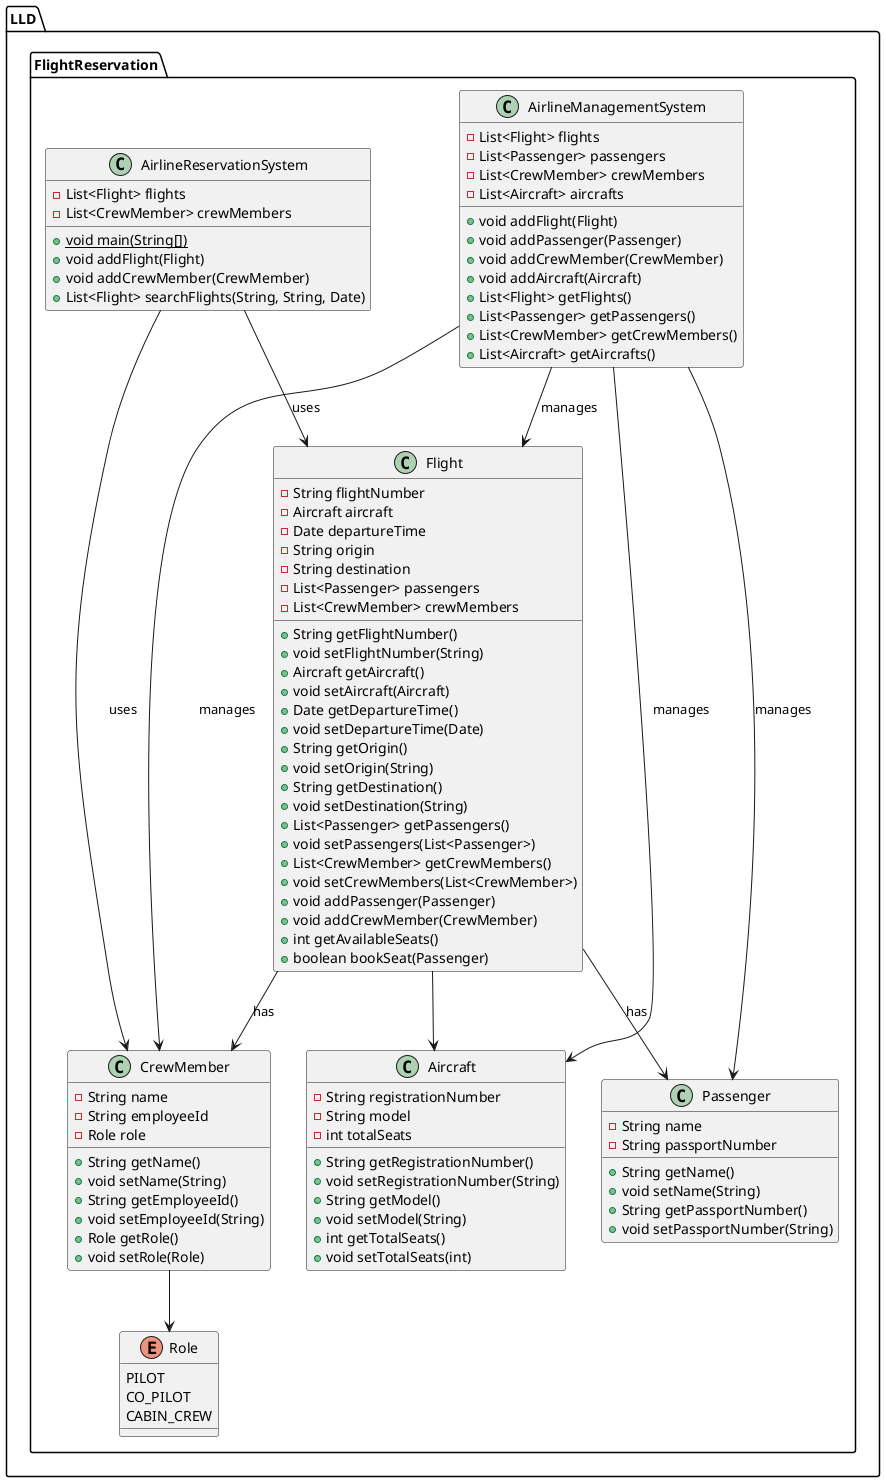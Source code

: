 @startuml
package LLD.FlightReservation {

class Flight {
  - String flightNumber
  - Aircraft aircraft
  - Date departureTime
  - String origin
  - String destination
  - List<Passenger> passengers
  - List<CrewMember> crewMembers
  + String getFlightNumber()
  + void setFlightNumber(String)
  + Aircraft getAircraft()
  + void setAircraft(Aircraft)
  + Date getDepartureTime()
  + void setDepartureTime(Date)
  + String getOrigin()
  + void setOrigin(String)
  + String getDestination()
  + void setDestination(String)
  + List<Passenger> getPassengers()
  + void setPassengers(List<Passenger>)
  + List<CrewMember> getCrewMembers()
  + void setCrewMembers(List<CrewMember>)
  + void addPassenger(Passenger)
  + void addCrewMember(CrewMember)
  + int getAvailableSeats()
  + boolean bookSeat(Passenger)
}

class CrewMember {
  - String name
  - String employeeId
  - Role role
  + String getName()
  + void setName(String)
  + String getEmployeeId()
  + void setEmployeeId(String)
  + Role getRole()
  + void setRole(Role)
}

class Aircraft {
  - String registrationNumber
  - String model
  - int totalSeats
  + String getRegistrationNumber()
  + void setRegistrationNumber(String)
  + String getModel()
  + void setModel(String)
  + int getTotalSeats()
  + void setTotalSeats(int)
}

class AirlineManagementSystem {
  - List<Flight> flights
  - List<Passenger> passengers
  - List<CrewMember> crewMembers
  - List<Aircraft> aircrafts
  + void addFlight(Flight)
  + void addPassenger(Passenger)
  + void addCrewMember(CrewMember)
  + void addAircraft(Aircraft)
  + List<Flight> getFlights()
  + List<Passenger> getPassengers()
  + List<CrewMember> getCrewMembers()
  + List<Aircraft> getAircrafts()
}

class Passenger {
  - String name
  - String passportNumber
  + String getName()
  + void setName(String)
  + String getPassportNumber()
  + void setPassportNumber(String)
}

class AirlineReservationSystem {
  - List<Flight> flights
  - List<CrewMember> crewMembers
  + {static} void main(String[])
  + void addFlight(Flight)
  + void addCrewMember(CrewMember)
  + List<Flight> searchFlights(String, String, Date)
}

enum Role {
  PILOT
  CO_PILOT
  CABIN_CREW
}

Flight --> Aircraft
Flight --> Passenger : has
Flight --> CrewMember : has
AirlineManagementSystem --> Flight : manages
AirlineManagementSystem --> Passenger : manages
AirlineManagementSystem --> CrewMember : manages
AirlineManagementSystem --> Aircraft : manages
AirlineReservationSystem --> Flight : uses
AirlineReservationSystem --> CrewMember : uses
CrewMember --> Role

}
@enduml

